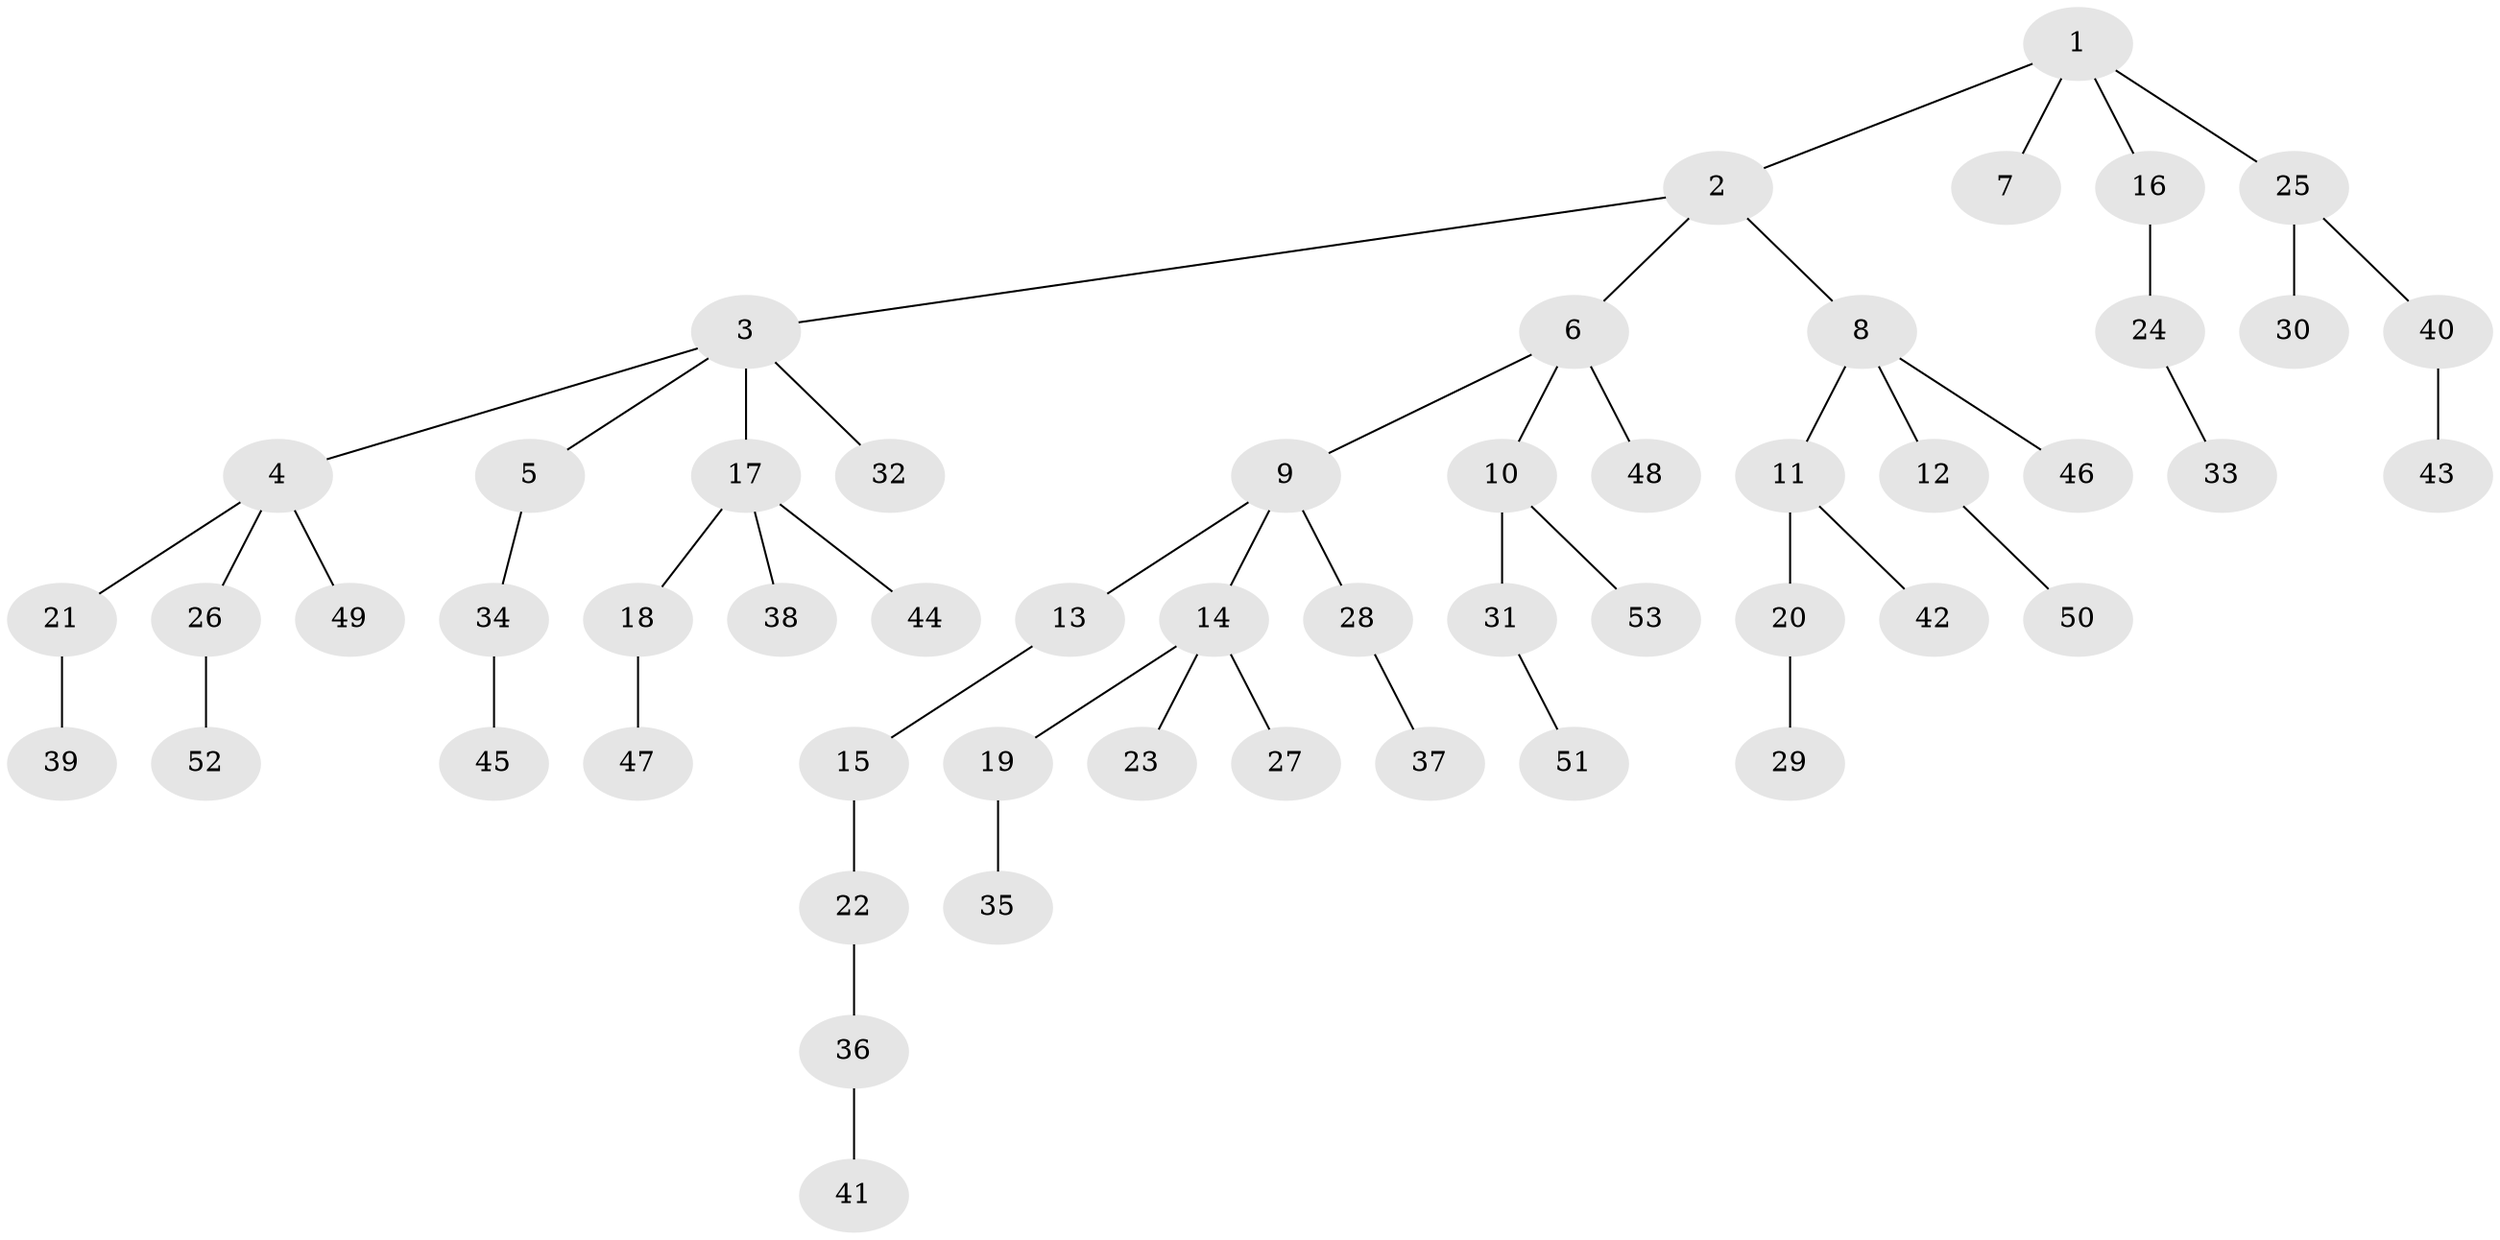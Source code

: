 // coarse degree distribution, {2: 0.19230769230769232, 1: 0.6923076923076923, 8: 0.038461538461538464, 4: 0.038461538461538464, 10: 0.038461538461538464}
// Generated by graph-tools (version 1.1) at 2025/56/03/04/25 21:56:22]
// undirected, 53 vertices, 52 edges
graph export_dot {
graph [start="1"]
  node [color=gray90,style=filled];
  1;
  2;
  3;
  4;
  5;
  6;
  7;
  8;
  9;
  10;
  11;
  12;
  13;
  14;
  15;
  16;
  17;
  18;
  19;
  20;
  21;
  22;
  23;
  24;
  25;
  26;
  27;
  28;
  29;
  30;
  31;
  32;
  33;
  34;
  35;
  36;
  37;
  38;
  39;
  40;
  41;
  42;
  43;
  44;
  45;
  46;
  47;
  48;
  49;
  50;
  51;
  52;
  53;
  1 -- 2;
  1 -- 7;
  1 -- 16;
  1 -- 25;
  2 -- 3;
  2 -- 6;
  2 -- 8;
  3 -- 4;
  3 -- 5;
  3 -- 17;
  3 -- 32;
  4 -- 21;
  4 -- 26;
  4 -- 49;
  5 -- 34;
  6 -- 9;
  6 -- 10;
  6 -- 48;
  8 -- 11;
  8 -- 12;
  8 -- 46;
  9 -- 13;
  9 -- 14;
  9 -- 28;
  10 -- 31;
  10 -- 53;
  11 -- 20;
  11 -- 42;
  12 -- 50;
  13 -- 15;
  14 -- 19;
  14 -- 23;
  14 -- 27;
  15 -- 22;
  16 -- 24;
  17 -- 18;
  17 -- 38;
  17 -- 44;
  18 -- 47;
  19 -- 35;
  20 -- 29;
  21 -- 39;
  22 -- 36;
  24 -- 33;
  25 -- 30;
  25 -- 40;
  26 -- 52;
  28 -- 37;
  31 -- 51;
  34 -- 45;
  36 -- 41;
  40 -- 43;
}
